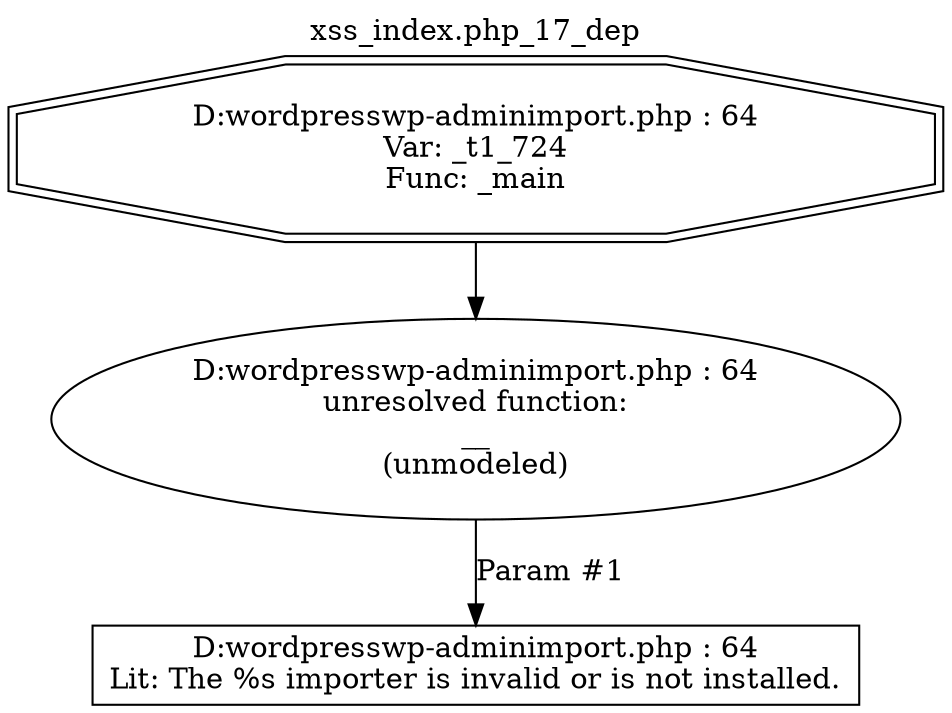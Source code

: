 digraph cfg {
  label="xss_index.php_17_dep";
  labelloc=t;
  n1 [shape=doubleoctagon, label="D:\wordpress\wp-admin\import.php : 64\nVar: _t1_724\nFunc: _main\n"];
  n2 [shape=ellipse, label="D:\wordpress\wp-admin\import.php : 64\nunresolved function:\n__\n(unmodeled)\n"];
  n3 [shape=box, label="D:\wordpress\wp-admin\import.php : 64\nLit: The %s importer is invalid or is not installed.\n"];
  n1 -> n2;
  n2 -> n3[label="Param #1"];
}
